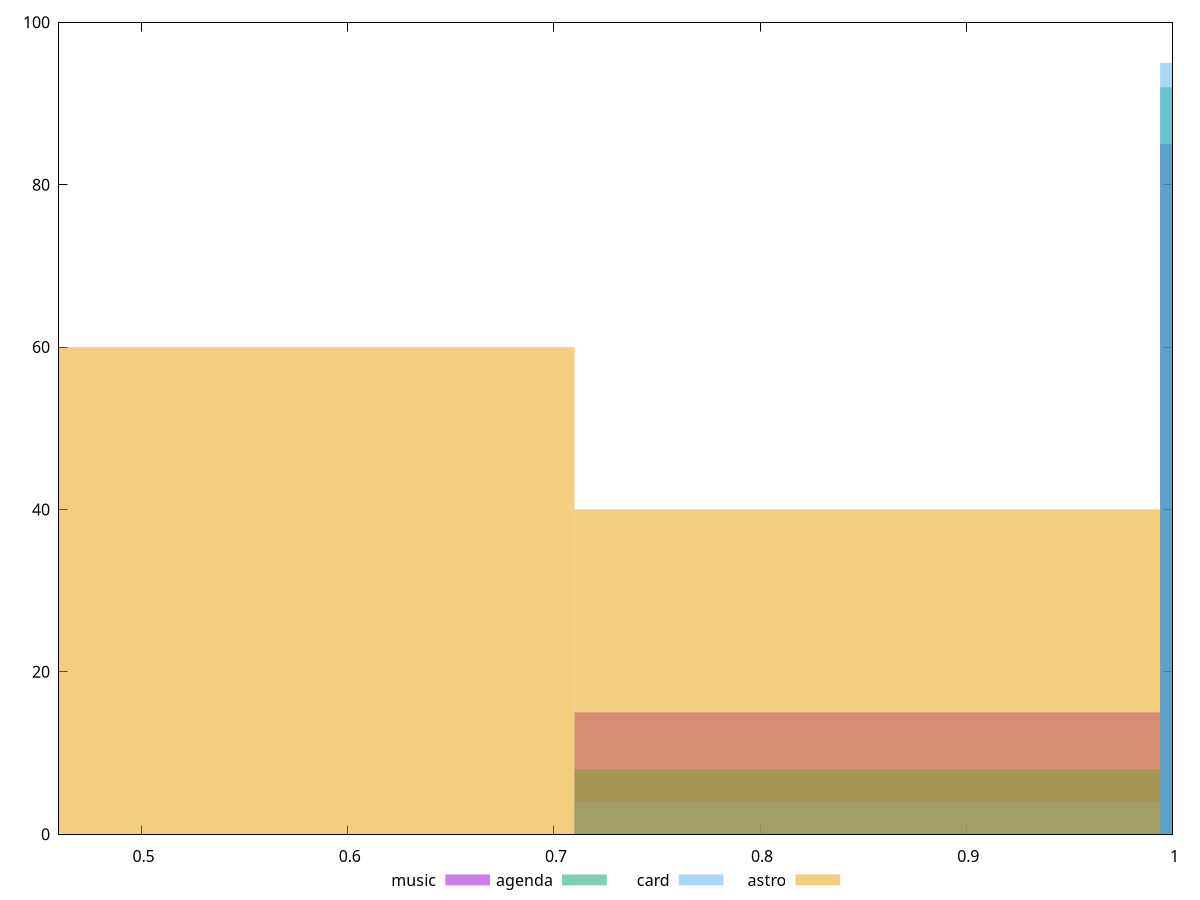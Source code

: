 reset

$music <<EOF
1.1359911796664617 85
0.8519933847498462 15
EOF

$agenda <<EOF
0.8519933847498462 8
1.1359911796664617 92
EOF

$card <<EOF
0.8519933847498462 4
1.1359911796664617 95
EOF

$astro <<EOF
0.8519933847498462 40
0.5679955898332308 60
EOF

set key outside below
set boxwidth 0.2839977949166154
set xrange [0.46:1]
set yrange [0:100]
set trange [0:100]
set style fill transparent solid 0.5 noborder
set terminal svg size 640, 520 enhanced background rgb 'white'
set output "reports/report_00027_2021-02-24T12-40-31.850Z/unused-css-rules/comparison/histogram/all_score.svg"

plot $music title "music" with boxes, \
     $agenda title "agenda" with boxes, \
     $card title "card" with boxes, \
     $astro title "astro" with boxes

reset
